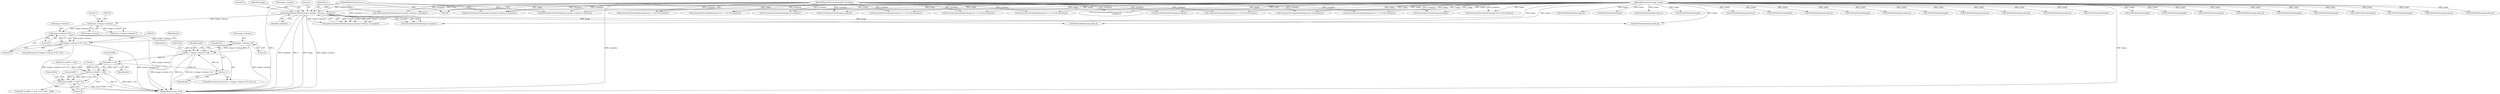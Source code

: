 digraph "1_ImageMagick_cc4ac341f29fa368da6ef01c207deaf8c61f6a2e@pointer" {
"1000195" [label="(Call,image->columns % 8)"];
"1000148" [label="(Call,(ssize_t) image->columns)"];
"1000125" [label="(Call,QueueAuthenticPixels(image,0,y,image->columns,1,exception))"];
"1000105" [label="(MethodParameterIn,Image *image)"];
"1000108" [label="(MethodParameterIn,ssize_t y)"];
"1000109" [label="(MethodParameterIn,ExceptionInfo *exception)"];
"1000194" [label="(Call,(image->columns % 8) != 0)"];
"1000208" [label="(Call,image->columns % 8)"];
"1000206" [label="(Call,bit < (image->columns % 8))"];
"1000225" [label="(Call,0x80 >> bit)"];
"1000213" [label="(Call,bit++)"];
"1000222" [label="(Call,(*p) & (0x80 >> bit))"];
"1000221" [label="(Call,((*p) & (0x80 >> bit)) != 0)"];
"1000147" [label="(Call,(ssize_t) image->columns-7)"];
"1000203" [label="(Call,bit=0)"];
"1000339" [label="(Call,GetPixelChannels(image))"];
"1000616" [label="(Call,SyncAuthenticPixels(image,exception))"];
"1000517" [label="(Call,SetPixelIndex(image,index,q))"];
"1000553" [label="(Call,GetPixelChannels(image))"];
"1000127" [label="(Literal,0)"];
"1000126" [label="(Identifier,image)"];
"1000204" [label="(Identifier,bit)"];
"1000213" [label="(Call,bit++)"];
"1000194" [label="(Call,(image->columns % 8) != 0)"];
"1000243" [label="(Call,SyncAuthenticPixels(image,exception))"];
"1000129" [label="(Call,image->columns)"];
"1000599" [label="(Call,ConstrainColormapIndex(image,*p,exception))"];
"1000195" [label="(Call,image->columns % 8)"];
"1000604" [label="(Call,SetPixelIndex(image,index,q))"];
"1000547" [label="(Call,SetPixelIndex(image,index,q))"];
"1000620" [label="(MethodReturn,static void)"];
"1000295" [label="(Call,SetPixelIndex(image,index,q))"];
"1000196" [label="(Call,image->columns)"];
"1000183" [label="(Call,SetPixelIndex(image,index,q))"];
"1000223" [label="(Call,*p)"];
"1000206" [label="(Call,bit < (image->columns % 8))"];
"1000108" [label="(MethodParameterIn,ssize_t y)"];
"1000207" [label="(Identifier,bit)"];
"1000506" [label="(Call,GetPixelChannels(image))"];
"1000612" [label="(Call,GetPixelChannels(image))"];
"1000225" [label="(Call,0x80 >> bit)"];
"1000305" [label="(Call,ConstrainColormapIndex(image,(*p >> 4) & 0x3,exception))"];
"1000125" [label="(Call,QueueAuthenticPixels(image,0,y,image->columns,1,exception))"];
"1000237" [label="(Call,GetPixelChannels(image))"];
"1000251" [label="(Call,QueueAuthenticPixels(image,0,y,image->columns,1,exception))"];
"1000153" [label="(Literal,7)"];
"1000567" [label="(Call,QueueAuthenticPixels(image,0,y,image->columns,1,exception))"];
"1000221" [label="(Call,((*p) & (0x80 >> bit)) != 0)"];
"1000150" [label="(Call,image->columns)"];
"1000199" [label="(Literal,8)"];
"1000230" [label="(Literal,0x00)"];
"1000220" [label="(Call,(((*p) & (0x80 >> bit)) != 0) ? 0x01 : 0x00)"];
"1000217" [label="(Identifier,index)"];
"1000320" [label="(Call,GetPixelChannels(image))"];
"1000371" [label="(Call,ConstrainColormapIndex(image,(*p >> 6) & 0x3,exception))"];
"1000226" [label="(Literal,0x80)"];
"1000286" [label="(Call,ConstrainColormapIndex(image,(*p >> 6) & 0x3,exception))"];
"1000109" [label="(MethodParameterIn,ExceptionInfo *exception)"];
"1000510" [label="(Call,ConstrainColormapIndex(image,(*p) & 0xf,exception))"];
"1000408" [label="(Call,SetPixelIndex(image,index,q))"];
"1000174" [label="(Call,(*p) & (0x80 >> bit))"];
"1000386" [label="(Call,GetPixelChannels(image))"];
"1000123" [label="(Call,q=QueueAuthenticPixels(image,0,y,image->columns,1,exception))"];
"1000105" [label="(MethodParameterIn,Image *image)"];
"1000523" [label="(Call,GetPixelChannels(image))"];
"1000399" [label="(Call,ConstrainColormapIndex(image,(*p >> 4) & 0x3,exception))"];
"1000202" [label="(ControlStructure,for (bit=0; bit < (image->columns % 8); bit++))"];
"1000427" [label="(Call,ConstrainColormapIndex(image,(*p >> 2) & 0x3,\n                       exception))"];
"1000148" [label="(Call,(ssize_t) image->columns)"];
"1000356" [label="(Call,GetPixelChannels(image))"];
"1000559" [label="(Call,SyncAuthenticPixels(image,exception))"];
"1000229" [label="(Literal,0x01)"];
"1000222" [label="(Call,(*p) & (0x80 >> bit))"];
"1000301" [label="(Call,GetPixelChannels(image))"];
"1000231" [label="(Call,SetPixelIndex(image,index,q))"];
"1000208" [label="(Call,image->columns % 8)"];
"1000456" [label="(Call,QueueAuthenticPixels(image,0,y,image->columns,1,exception))"];
"1000350" [label="(Call,SetPixelIndex(image,index,q))"];
"1000333" [label="(Call,SetPixelIndex(image,index,q))"];
"1000380" [label="(Call,SetPixelIndex(image,index,q))"];
"1000209" [label="(Call,image->columns)"];
"1000414" [label="(Call,GetPixelChannels(image))"];
"1000343" [label="(Call,ConstrainColormapIndex(image,(*p) & 0x3,exception))"];
"1000193" [label="(ControlStructure,if ((image->columns % 8) != 0))"];
"1000538" [label="(Call,ConstrainColormapIndex(image,(*p >> 4) & 0xf,exception))"];
"1000314" [label="(Call,SetPixelIndex(image,index,q))"];
"1000240" [label="(Identifier,p)"];
"1000324" [label="(Call,ConstrainColormapIndex(image,(*p >> 2) & 0x3,exception))"];
"1000448" [label="(Call,SyncAuthenticPixels(image,exception))"];
"1000133" [label="(Identifier,exception)"];
"1000132" [label="(Literal,1)"];
"1000491" [label="(Call,ConstrainColormapIndex(image,(*p >> 4) & 0xf,exception))"];
"1000189" [label="(Call,GetPixelChannels(image))"];
"1000200" [label="(Literal,0)"];
"1000227" [label="(Identifier,bit)"];
"1000228" [label="(Literal,0)"];
"1000212" [label="(Literal,8)"];
"1000128" [label="(Identifier,y)"];
"1000500" [label="(Call,SetPixelIndex(image,index,q))"];
"1000442" [label="(Call,GetPixelChannels(image))"];
"1000214" [label="(Identifier,bit)"];
"1000436" [label="(Call,SetPixelIndex(image,index,q))"];
"1000195" -> "1000194"  [label="AST: "];
"1000195" -> "1000199"  [label="CFG: "];
"1000196" -> "1000195"  [label="AST: "];
"1000199" -> "1000195"  [label="AST: "];
"1000200" -> "1000195"  [label="CFG: "];
"1000195" -> "1000620"  [label="DDG: image->columns"];
"1000195" -> "1000194"  [label="DDG: image->columns"];
"1000195" -> "1000194"  [label="DDG: 8"];
"1000148" -> "1000195"  [label="DDG: image->columns"];
"1000195" -> "1000208"  [label="DDG: image->columns"];
"1000148" -> "1000147"  [label="AST: "];
"1000148" -> "1000150"  [label="CFG: "];
"1000149" -> "1000148"  [label="AST: "];
"1000150" -> "1000148"  [label="AST: "];
"1000153" -> "1000148"  [label="CFG: "];
"1000148" -> "1000147"  [label="DDG: image->columns"];
"1000125" -> "1000148"  [label="DDG: image->columns"];
"1000125" -> "1000123"  [label="AST: "];
"1000125" -> "1000133"  [label="CFG: "];
"1000126" -> "1000125"  [label="AST: "];
"1000127" -> "1000125"  [label="AST: "];
"1000128" -> "1000125"  [label="AST: "];
"1000129" -> "1000125"  [label="AST: "];
"1000132" -> "1000125"  [label="AST: "];
"1000133" -> "1000125"  [label="AST: "];
"1000123" -> "1000125"  [label="CFG: "];
"1000125" -> "1000620"  [label="DDG: image"];
"1000125" -> "1000620"  [label="DDG: image->columns"];
"1000125" -> "1000620"  [label="DDG: exception"];
"1000125" -> "1000620"  [label="DDG: y"];
"1000125" -> "1000123"  [label="DDG: 1"];
"1000125" -> "1000123"  [label="DDG: y"];
"1000125" -> "1000123"  [label="DDG: image"];
"1000125" -> "1000123"  [label="DDG: 0"];
"1000125" -> "1000123"  [label="DDG: exception"];
"1000125" -> "1000123"  [label="DDG: image->columns"];
"1000105" -> "1000125"  [label="DDG: image"];
"1000108" -> "1000125"  [label="DDG: y"];
"1000109" -> "1000125"  [label="DDG: exception"];
"1000125" -> "1000183"  [label="DDG: image"];
"1000125" -> "1000231"  [label="DDG: image"];
"1000125" -> "1000243"  [label="DDG: image"];
"1000125" -> "1000243"  [label="DDG: exception"];
"1000105" -> "1000104"  [label="AST: "];
"1000105" -> "1000620"  [label="DDG: image"];
"1000105" -> "1000183"  [label="DDG: image"];
"1000105" -> "1000189"  [label="DDG: image"];
"1000105" -> "1000231"  [label="DDG: image"];
"1000105" -> "1000237"  [label="DDG: image"];
"1000105" -> "1000243"  [label="DDG: image"];
"1000105" -> "1000251"  [label="DDG: image"];
"1000105" -> "1000286"  [label="DDG: image"];
"1000105" -> "1000295"  [label="DDG: image"];
"1000105" -> "1000301"  [label="DDG: image"];
"1000105" -> "1000305"  [label="DDG: image"];
"1000105" -> "1000314"  [label="DDG: image"];
"1000105" -> "1000320"  [label="DDG: image"];
"1000105" -> "1000324"  [label="DDG: image"];
"1000105" -> "1000333"  [label="DDG: image"];
"1000105" -> "1000339"  [label="DDG: image"];
"1000105" -> "1000343"  [label="DDG: image"];
"1000105" -> "1000350"  [label="DDG: image"];
"1000105" -> "1000356"  [label="DDG: image"];
"1000105" -> "1000371"  [label="DDG: image"];
"1000105" -> "1000380"  [label="DDG: image"];
"1000105" -> "1000386"  [label="DDG: image"];
"1000105" -> "1000399"  [label="DDG: image"];
"1000105" -> "1000408"  [label="DDG: image"];
"1000105" -> "1000414"  [label="DDG: image"];
"1000105" -> "1000427"  [label="DDG: image"];
"1000105" -> "1000436"  [label="DDG: image"];
"1000105" -> "1000442"  [label="DDG: image"];
"1000105" -> "1000448"  [label="DDG: image"];
"1000105" -> "1000456"  [label="DDG: image"];
"1000105" -> "1000491"  [label="DDG: image"];
"1000105" -> "1000500"  [label="DDG: image"];
"1000105" -> "1000506"  [label="DDG: image"];
"1000105" -> "1000510"  [label="DDG: image"];
"1000105" -> "1000517"  [label="DDG: image"];
"1000105" -> "1000523"  [label="DDG: image"];
"1000105" -> "1000538"  [label="DDG: image"];
"1000105" -> "1000547"  [label="DDG: image"];
"1000105" -> "1000553"  [label="DDG: image"];
"1000105" -> "1000559"  [label="DDG: image"];
"1000105" -> "1000567"  [label="DDG: image"];
"1000105" -> "1000599"  [label="DDG: image"];
"1000105" -> "1000604"  [label="DDG: image"];
"1000105" -> "1000612"  [label="DDG: image"];
"1000105" -> "1000616"  [label="DDG: image"];
"1000108" -> "1000104"  [label="AST: "];
"1000108" -> "1000620"  [label="DDG: y"];
"1000108" -> "1000251"  [label="DDG: y"];
"1000108" -> "1000456"  [label="DDG: y"];
"1000108" -> "1000567"  [label="DDG: y"];
"1000109" -> "1000104"  [label="AST: "];
"1000109" -> "1000620"  [label="DDG: exception"];
"1000109" -> "1000243"  [label="DDG: exception"];
"1000109" -> "1000251"  [label="DDG: exception"];
"1000109" -> "1000286"  [label="DDG: exception"];
"1000109" -> "1000305"  [label="DDG: exception"];
"1000109" -> "1000324"  [label="DDG: exception"];
"1000109" -> "1000343"  [label="DDG: exception"];
"1000109" -> "1000371"  [label="DDG: exception"];
"1000109" -> "1000399"  [label="DDG: exception"];
"1000109" -> "1000427"  [label="DDG: exception"];
"1000109" -> "1000448"  [label="DDG: exception"];
"1000109" -> "1000456"  [label="DDG: exception"];
"1000109" -> "1000491"  [label="DDG: exception"];
"1000109" -> "1000510"  [label="DDG: exception"];
"1000109" -> "1000538"  [label="DDG: exception"];
"1000109" -> "1000559"  [label="DDG: exception"];
"1000109" -> "1000567"  [label="DDG: exception"];
"1000109" -> "1000599"  [label="DDG: exception"];
"1000109" -> "1000616"  [label="DDG: exception"];
"1000194" -> "1000193"  [label="AST: "];
"1000194" -> "1000200"  [label="CFG: "];
"1000200" -> "1000194"  [label="AST: "];
"1000204" -> "1000194"  [label="CFG: "];
"1000242" -> "1000194"  [label="CFG: "];
"1000194" -> "1000620"  [label="DDG: (image->columns % 8) != 0"];
"1000194" -> "1000620"  [label="DDG: image->columns % 8"];
"1000208" -> "1000206"  [label="AST: "];
"1000208" -> "1000212"  [label="CFG: "];
"1000209" -> "1000208"  [label="AST: "];
"1000212" -> "1000208"  [label="AST: "];
"1000206" -> "1000208"  [label="CFG: "];
"1000208" -> "1000620"  [label="DDG: image->columns"];
"1000208" -> "1000206"  [label="DDG: image->columns"];
"1000208" -> "1000206"  [label="DDG: 8"];
"1000206" -> "1000202"  [label="AST: "];
"1000207" -> "1000206"  [label="AST: "];
"1000217" -> "1000206"  [label="CFG: "];
"1000240" -> "1000206"  [label="CFG: "];
"1000206" -> "1000620"  [label="DDG: bit < (image->columns % 8)"];
"1000206" -> "1000620"  [label="DDG: image->columns % 8"];
"1000206" -> "1000620"  [label="DDG: bit"];
"1000213" -> "1000206"  [label="DDG: bit"];
"1000203" -> "1000206"  [label="DDG: bit"];
"1000206" -> "1000225"  [label="DDG: bit"];
"1000225" -> "1000222"  [label="AST: "];
"1000225" -> "1000227"  [label="CFG: "];
"1000226" -> "1000225"  [label="AST: "];
"1000227" -> "1000225"  [label="AST: "];
"1000222" -> "1000225"  [label="CFG: "];
"1000225" -> "1000213"  [label="DDG: bit"];
"1000225" -> "1000222"  [label="DDG: 0x80"];
"1000225" -> "1000222"  [label="DDG: bit"];
"1000213" -> "1000202"  [label="AST: "];
"1000213" -> "1000214"  [label="CFG: "];
"1000214" -> "1000213"  [label="AST: "];
"1000207" -> "1000213"  [label="CFG: "];
"1000222" -> "1000221"  [label="AST: "];
"1000223" -> "1000222"  [label="AST: "];
"1000228" -> "1000222"  [label="CFG: "];
"1000222" -> "1000620"  [label="DDG: 0x80 >> bit"];
"1000222" -> "1000620"  [label="DDG: *p"];
"1000222" -> "1000221"  [label="DDG: *p"];
"1000222" -> "1000221"  [label="DDG: 0x80 >> bit"];
"1000174" -> "1000222"  [label="DDG: *p"];
"1000221" -> "1000220"  [label="AST: "];
"1000221" -> "1000228"  [label="CFG: "];
"1000228" -> "1000221"  [label="AST: "];
"1000229" -> "1000221"  [label="CFG: "];
"1000230" -> "1000221"  [label="CFG: "];
"1000221" -> "1000620"  [label="DDG: (*p) & (0x80 >> bit)"];
}

